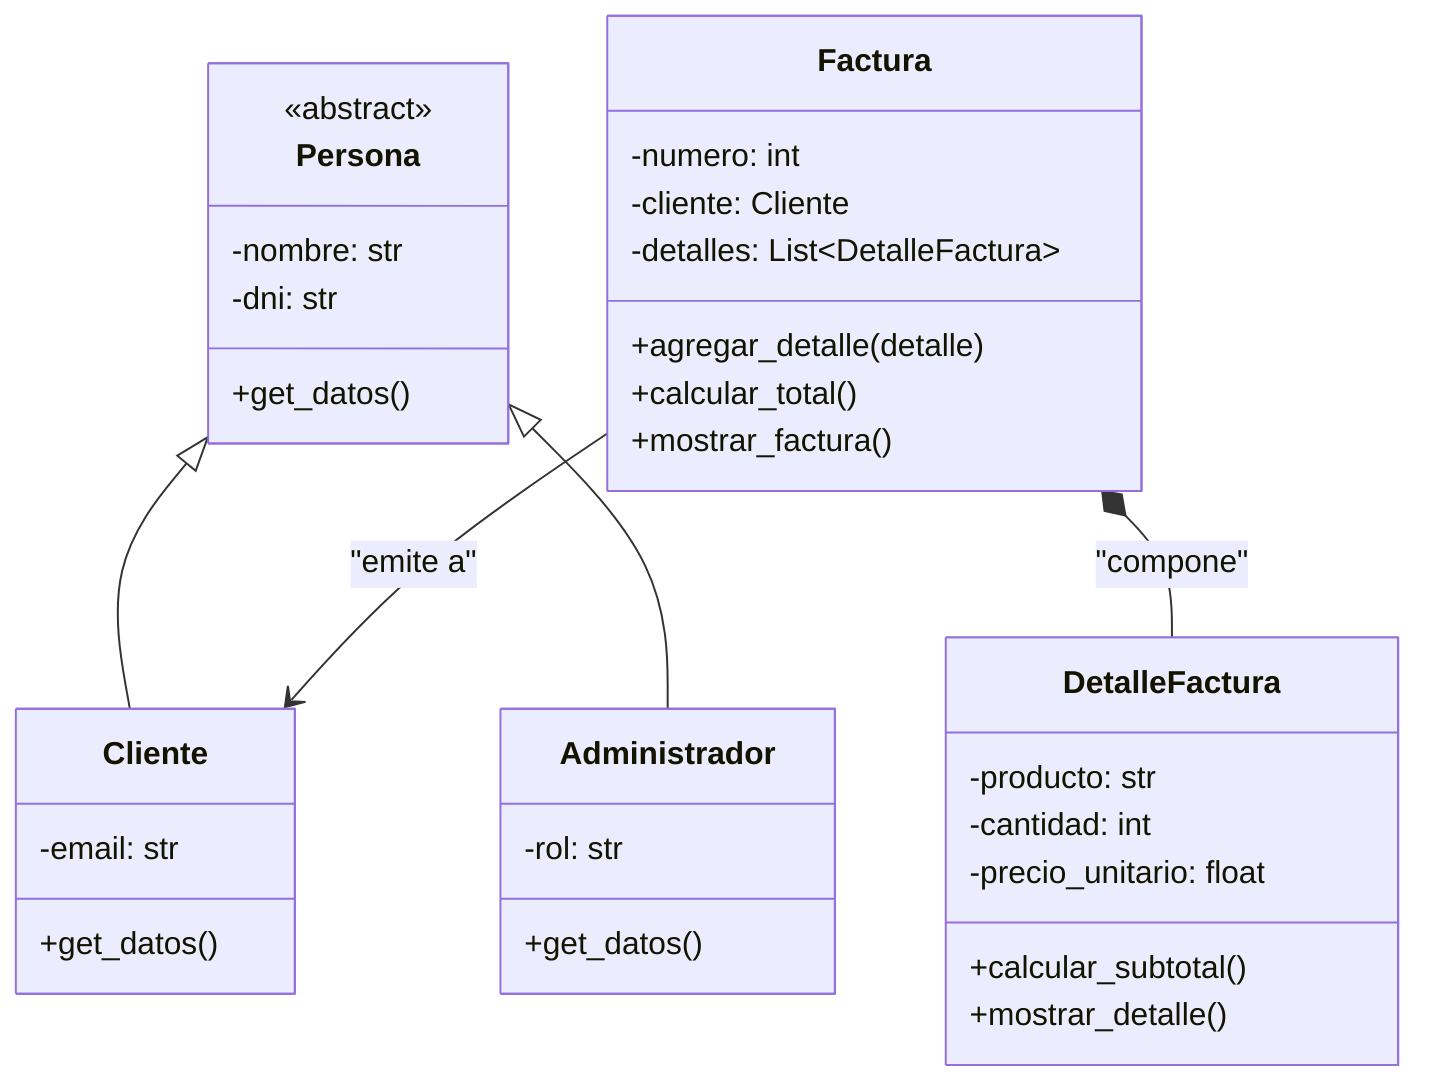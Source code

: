 classDiagram
    class Persona {
        <<abstract>>
        -nombre: str
        -dni: str
        +get_datos()
    }

    class Cliente {
        -email: str
        +get_datos()
    }

    class Administrador {
        -rol: str
        +get_datos()
    }

    class Factura {
        -numero: int
        -cliente: Cliente
        -detalles: List~DetalleFactura~
        +agregar_detalle(detalle)
        +calcular_total()
        +mostrar_factura()
    }

    class DetalleFactura {
        -producto: str
        -cantidad: int
        -precio_unitario: float
        +calcular_subtotal()
        +mostrar_detalle()
    }

    Persona <|-- Cliente
    Persona <|-- Administrador
    Factura --> Cliente : "emite a"
    Factura *-- DetalleFactura : "compone"